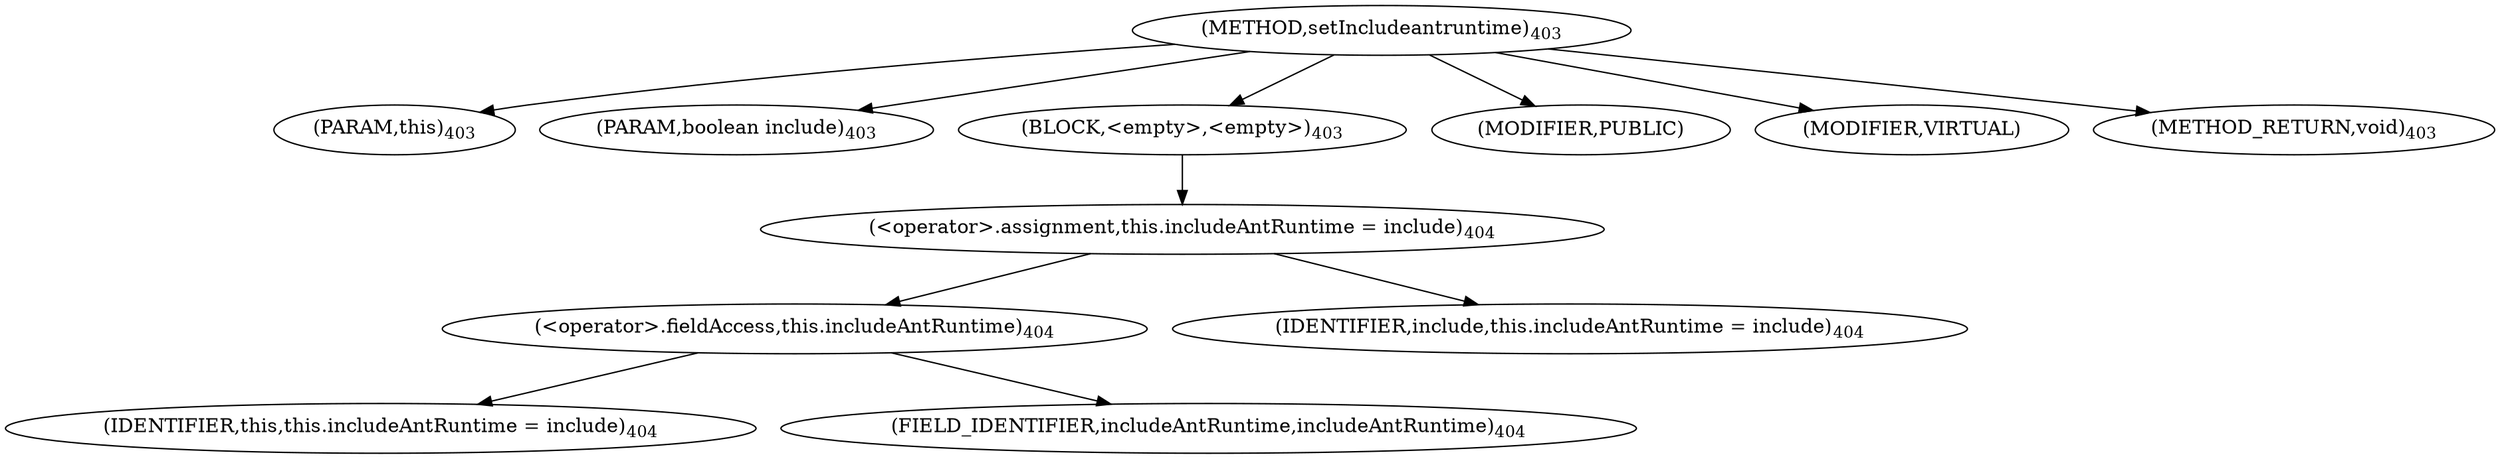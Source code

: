 digraph "setIncludeantruntime" {  
"660" [label = <(METHOD,setIncludeantruntime)<SUB>403</SUB>> ]
"661" [label = <(PARAM,this)<SUB>403</SUB>> ]
"662" [label = <(PARAM,boolean include)<SUB>403</SUB>> ]
"663" [label = <(BLOCK,&lt;empty&gt;,&lt;empty&gt;)<SUB>403</SUB>> ]
"664" [label = <(&lt;operator&gt;.assignment,this.includeAntRuntime = include)<SUB>404</SUB>> ]
"665" [label = <(&lt;operator&gt;.fieldAccess,this.includeAntRuntime)<SUB>404</SUB>> ]
"666" [label = <(IDENTIFIER,this,this.includeAntRuntime = include)<SUB>404</SUB>> ]
"667" [label = <(FIELD_IDENTIFIER,includeAntRuntime,includeAntRuntime)<SUB>404</SUB>> ]
"668" [label = <(IDENTIFIER,include,this.includeAntRuntime = include)<SUB>404</SUB>> ]
"669" [label = <(MODIFIER,PUBLIC)> ]
"670" [label = <(MODIFIER,VIRTUAL)> ]
"671" [label = <(METHOD_RETURN,void)<SUB>403</SUB>> ]
  "660" -> "661" 
  "660" -> "662" 
  "660" -> "663" 
  "660" -> "669" 
  "660" -> "670" 
  "660" -> "671" 
  "663" -> "664" 
  "664" -> "665" 
  "664" -> "668" 
  "665" -> "666" 
  "665" -> "667" 
}
